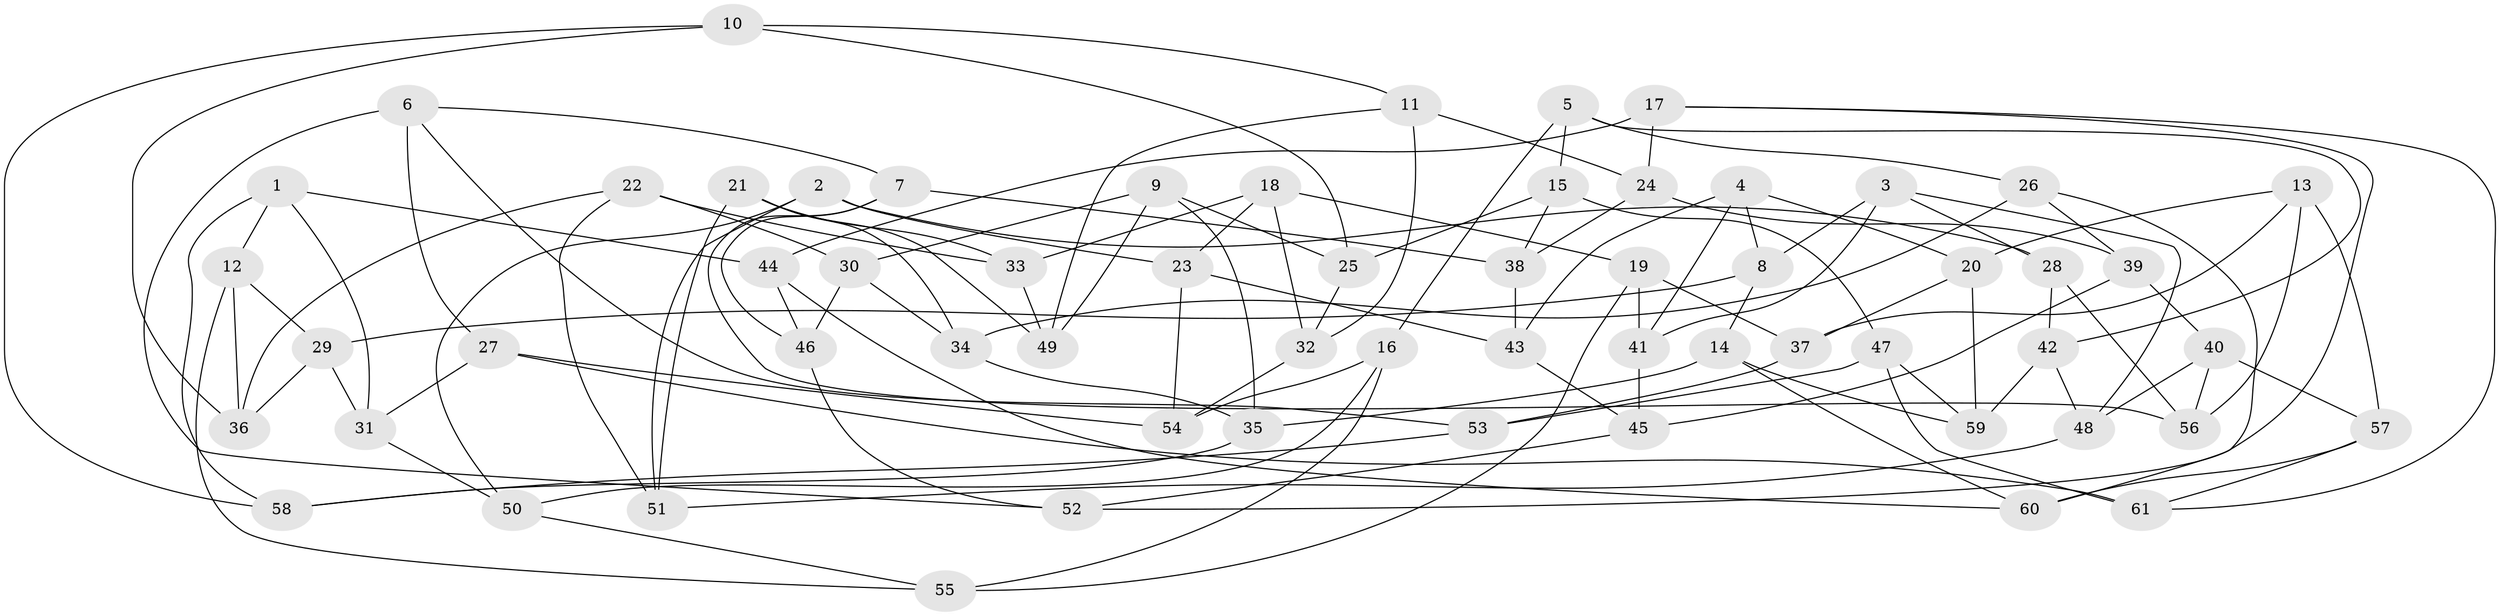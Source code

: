 // coarse degree distribution, {6: 0.5714285714285714, 5: 0.17142857142857143, 3: 0.05714285714285714, 4: 0.2}
// Generated by graph-tools (version 1.1) at 2025/52/02/27/25 19:52:29]
// undirected, 61 vertices, 122 edges
graph export_dot {
graph [start="1"]
  node [color=gray90,style=filled];
  1;
  2;
  3;
  4;
  5;
  6;
  7;
  8;
  9;
  10;
  11;
  12;
  13;
  14;
  15;
  16;
  17;
  18;
  19;
  20;
  21;
  22;
  23;
  24;
  25;
  26;
  27;
  28;
  29;
  30;
  31;
  32;
  33;
  34;
  35;
  36;
  37;
  38;
  39;
  40;
  41;
  42;
  43;
  44;
  45;
  46;
  47;
  48;
  49;
  50;
  51;
  52;
  53;
  54;
  55;
  56;
  57;
  58;
  59;
  60;
  61;
  1 -- 31;
  1 -- 44;
  1 -- 12;
  1 -- 58;
  2 -- 51;
  2 -- 50;
  2 -- 28;
  2 -- 23;
  3 -- 48;
  3 -- 8;
  3 -- 41;
  3 -- 28;
  4 -- 41;
  4 -- 8;
  4 -- 20;
  4 -- 43;
  5 -- 42;
  5 -- 15;
  5 -- 16;
  5 -- 26;
  6 -- 27;
  6 -- 7;
  6 -- 53;
  6 -- 52;
  7 -- 46;
  7 -- 38;
  7 -- 56;
  8 -- 14;
  8 -- 29;
  9 -- 49;
  9 -- 25;
  9 -- 30;
  9 -- 35;
  10 -- 11;
  10 -- 58;
  10 -- 36;
  10 -- 25;
  11 -- 32;
  11 -- 24;
  11 -- 49;
  12 -- 36;
  12 -- 29;
  12 -- 55;
  13 -- 37;
  13 -- 20;
  13 -- 56;
  13 -- 57;
  14 -- 35;
  14 -- 59;
  14 -- 60;
  15 -- 38;
  15 -- 25;
  15 -- 47;
  16 -- 50;
  16 -- 54;
  16 -- 55;
  17 -- 24;
  17 -- 61;
  17 -- 44;
  17 -- 52;
  18 -- 32;
  18 -- 23;
  18 -- 19;
  18 -- 33;
  19 -- 41;
  19 -- 55;
  19 -- 37;
  20 -- 59;
  20 -- 37;
  21 -- 51;
  21 -- 33;
  21 -- 34;
  21 -- 49;
  22 -- 51;
  22 -- 36;
  22 -- 30;
  22 -- 33;
  23 -- 43;
  23 -- 54;
  24 -- 39;
  24 -- 38;
  25 -- 32;
  26 -- 34;
  26 -- 39;
  26 -- 60;
  27 -- 31;
  27 -- 61;
  27 -- 54;
  28 -- 56;
  28 -- 42;
  29 -- 36;
  29 -- 31;
  30 -- 34;
  30 -- 46;
  31 -- 50;
  32 -- 54;
  33 -- 49;
  34 -- 35;
  35 -- 58;
  37 -- 53;
  38 -- 43;
  39 -- 45;
  39 -- 40;
  40 -- 56;
  40 -- 48;
  40 -- 57;
  41 -- 45;
  42 -- 48;
  42 -- 59;
  43 -- 45;
  44 -- 60;
  44 -- 46;
  45 -- 52;
  46 -- 52;
  47 -- 59;
  47 -- 61;
  47 -- 53;
  48 -- 51;
  50 -- 55;
  53 -- 58;
  57 -- 60;
  57 -- 61;
}
